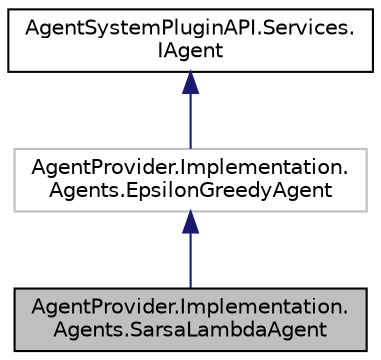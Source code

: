 digraph "AgentProvider.Implementation.Agents.SarsaLambdaAgent"
{
  edge [fontname="Helvetica",fontsize="10",labelfontname="Helvetica",labelfontsize="10"];
  node [fontname="Helvetica",fontsize="10",shape=record];
  Node1 [label="AgentProvider.Implementation.\lAgents.SarsaLambdaAgent",height=0.2,width=0.4,color="black", fillcolor="grey75", style="filled" fontcolor="black"];
  Node2 -> Node1 [dir="back",color="midnightblue",fontsize="10",style="solid",fontname="Helvetica"];
  Node2 [label="AgentProvider.Implementation.\lAgents.EpsilonGreedyAgent",height=0.2,width=0.4,color="grey75", fillcolor="white", style="filled"];
  Node3 -> Node2 [dir="back",color="midnightblue",fontsize="10",style="solid",fontname="Helvetica"];
  Node3 [label="AgentSystemPluginAPI.Services.\lIAgent",height=0.2,width=0.4,color="black", fillcolor="white", style="filled",URL="$interface_agent_system_plugin_a_p_i_1_1_services_1_1_i_agent.html"];
}
